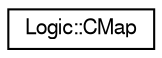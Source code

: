 digraph "Representación gráfica de la clase"
{
  edge [fontname="FreeSans",fontsize="10",labelfontname="FreeSans",labelfontsize="10"];
  node [fontname="FreeSans",fontsize="10",shape=record];
  rankdir="LR";
  Node1 [label="Logic::CMap",height=0.2,width=0.4,color="black", fillcolor="white", style="filled",URL="$class_logic_1_1_c_map.html",tooltip="Clase que representa un mapa lógico. "];
}
